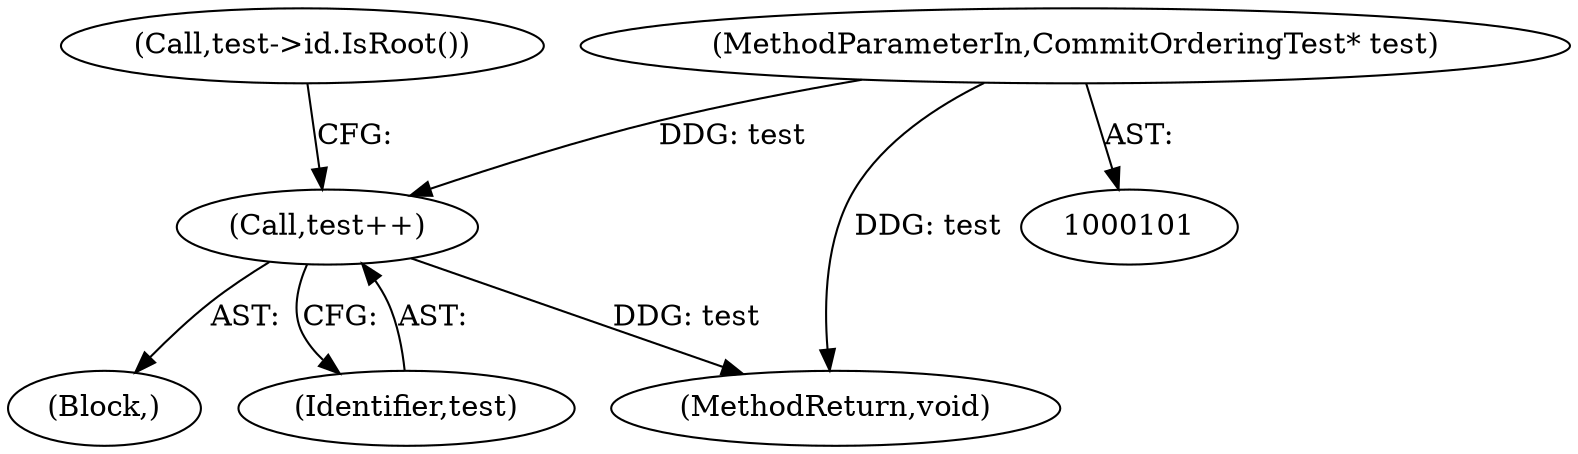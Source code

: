 digraph "0_Chrome_19190765882e272a6a2162c89acdb29110f7e3cf_4@pointer" {
"1000102" [label="(MethodParameterIn,CommitOrderingTest* test)"];
"1000243" [label="(Call,test++)"];
"1000119" [label="(Block,)"];
"1000102" [label="(MethodParameterIn,CommitOrderingTest* test)"];
"1000243" [label="(Call,test++)"];
"1000244" [label="(Identifier,test)"];
"1000274" [label="(MethodReturn,void)"];
"1000118" [label="(Call,test->id.IsRoot())"];
"1000102" -> "1000101"  [label="AST: "];
"1000102" -> "1000274"  [label="DDG: test"];
"1000102" -> "1000243"  [label="DDG: test"];
"1000243" -> "1000119"  [label="AST: "];
"1000243" -> "1000244"  [label="CFG: "];
"1000244" -> "1000243"  [label="AST: "];
"1000118" -> "1000243"  [label="CFG: "];
"1000243" -> "1000274"  [label="DDG: test"];
}
